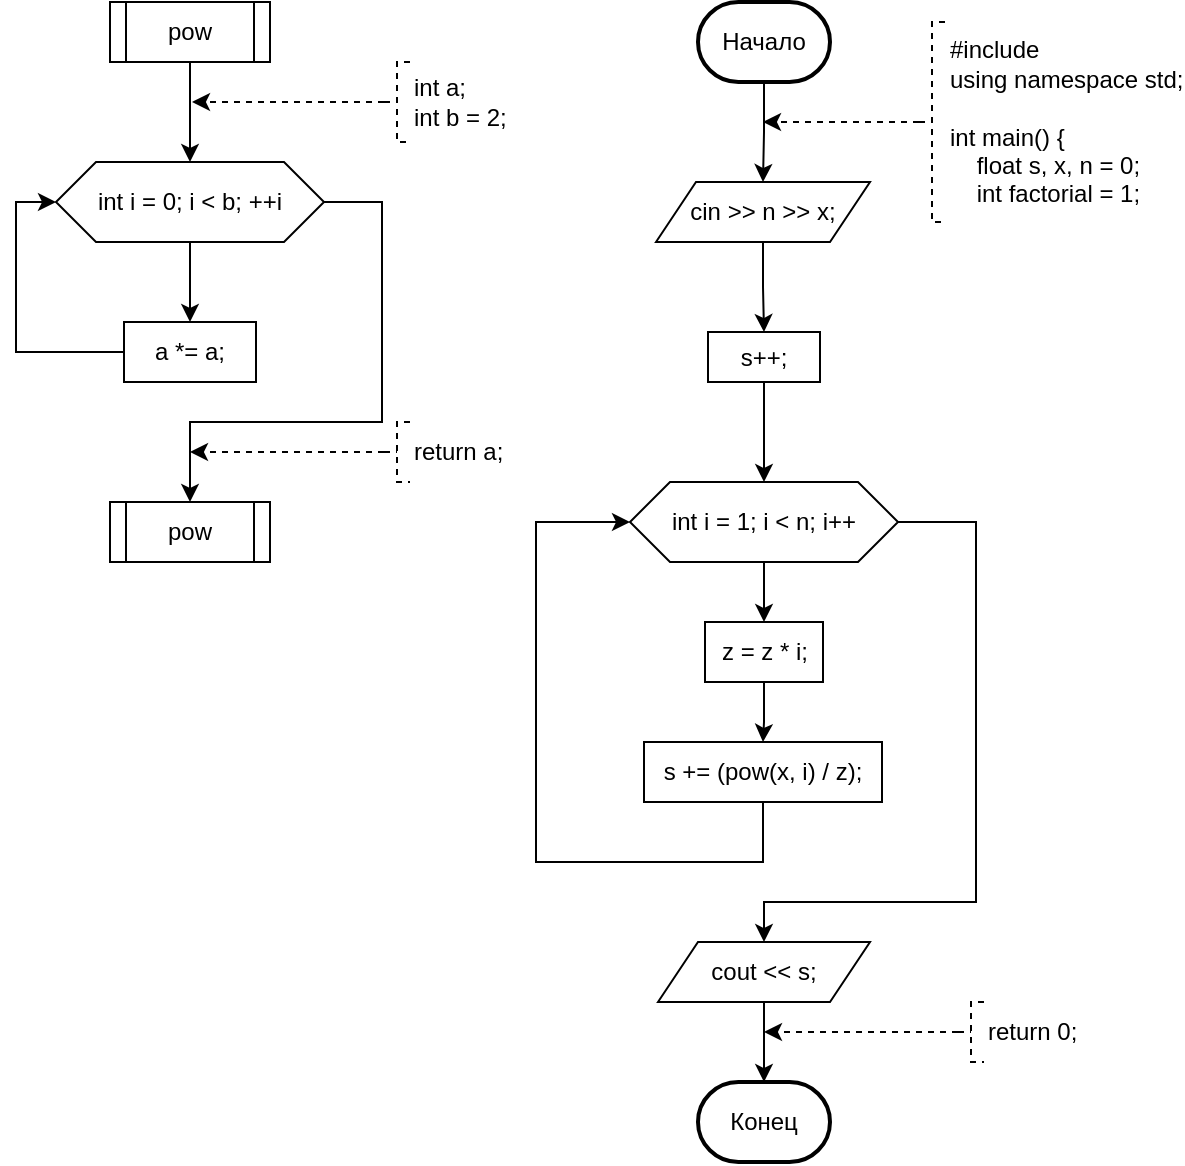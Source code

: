 <mxfile version="15.7.3" type="google"><diagram id="T4z6TxS1B3l2ioMV5OB9" name="Страница 1"><mxGraphModel dx="1032" dy="490" grid="1" gridSize="10" guides="1" tooltips="1" connect="1" arrows="1" fold="1" page="1" pageScale="1" pageWidth="827" pageHeight="1169" math="0" shadow="0"><root><mxCell id="0"/><mxCell id="1" parent="0"/><mxCell id="NW7LCr20rCGmhtuCMaH--19" style="edgeStyle=orthogonalEdgeStyle;rounded=0;orthogonalLoop=1;jettySize=auto;html=1;entryX=0.5;entryY=0;entryDx=0;entryDy=0;" edge="1" parent="1" source="NW7LCr20rCGmhtuCMaH--1" target="NW7LCr20rCGmhtuCMaH--3"><mxGeometry relative="1" as="geometry"/></mxCell><mxCell id="NW7LCr20rCGmhtuCMaH--1" value="pow" style="shape=process;whiteSpace=wrap;html=1;backgroundOutline=1;" vertex="1" parent="1"><mxGeometry x="87" y="40" width="80" height="30" as="geometry"/></mxCell><mxCell id="NW7LCr20rCGmhtuCMaH--17" value="" style="edgeStyle=orthogonalEdgeStyle;rounded=0;orthogonalLoop=1;jettySize=auto;html=1;" edge="1" parent="1" source="NW7LCr20rCGmhtuCMaH--3" target="NW7LCr20rCGmhtuCMaH--16"><mxGeometry relative="1" as="geometry"/></mxCell><mxCell id="NW7LCr20rCGmhtuCMaH--22" style="edgeStyle=orthogonalEdgeStyle;rounded=0;orthogonalLoop=1;jettySize=auto;html=1;entryX=0.5;entryY=0;entryDx=0;entryDy=0;" edge="1" parent="1" source="NW7LCr20rCGmhtuCMaH--3" target="NW7LCr20rCGmhtuCMaH--21"><mxGeometry relative="1" as="geometry"><Array as="points"><mxPoint x="223" y="140"/><mxPoint x="223" y="250"/><mxPoint x="127" y="250"/></Array></mxGeometry></mxCell><mxCell id="NW7LCr20rCGmhtuCMaH--3" value="int i = 0; i &lt; b; ++i" style="shape=hexagon;perimeter=hexagonPerimeter2;whiteSpace=wrap;html=1;fixedSize=1;" vertex="1" parent="1"><mxGeometry x="60" y="120" width="134" height="40" as="geometry"/></mxCell><mxCell id="NW7LCr20rCGmhtuCMaH--18" style="edgeStyle=orthogonalEdgeStyle;rounded=0;orthogonalLoop=1;jettySize=auto;html=1;entryX=0;entryY=0.5;entryDx=0;entryDy=0;" edge="1" parent="1" source="NW7LCr20rCGmhtuCMaH--16" target="NW7LCr20rCGmhtuCMaH--3"><mxGeometry relative="1" as="geometry"><Array as="points"><mxPoint x="40" y="215"/><mxPoint x="40" y="140"/></Array></mxGeometry></mxCell><mxCell id="NW7LCr20rCGmhtuCMaH--16" value="a *= a;" style="whiteSpace=wrap;html=1;" vertex="1" parent="1"><mxGeometry x="94" y="200" width="66" height="30" as="geometry"/></mxCell><mxCell id="NW7LCr20rCGmhtuCMaH--21" value="pow" style="shape=process;whiteSpace=wrap;html=1;backgroundOutline=1;" vertex="1" parent="1"><mxGeometry x="87" y="290" width="80" height="30" as="geometry"/></mxCell><mxCell id="NW7LCr20rCGmhtuCMaH--23" style="edgeStyle=orthogonalEdgeStyle;rounded=0;orthogonalLoop=1;jettySize=auto;html=1;exitX=0;exitY=0.5;exitDx=0;exitDy=0;exitPerimeter=0;dashed=1;" edge="1" parent="1" source="NW7LCr20rCGmhtuCMaH--24"><mxGeometry relative="1" as="geometry"><mxPoint x="127" y="265" as="targetPoint"/><mxPoint x="217" y="340" as="sourcePoint"/></mxGeometry></mxCell><mxCell id="NW7LCr20rCGmhtuCMaH--24" value="return a;" style="strokeWidth=1;html=1;shape=mxgraph.flowchart.annotation_2;align=left;labelPosition=right;pointerEvents=1;dashed=1;" vertex="1" parent="1"><mxGeometry x="224" y="250" width="13" height="30" as="geometry"/></mxCell><mxCell id="NW7LCr20rCGmhtuCMaH--25" style="edgeStyle=orthogonalEdgeStyle;rounded=0;orthogonalLoop=1;jettySize=auto;html=1;dashed=1;" edge="1" parent="1" source="NW7LCr20rCGmhtuCMaH--26"><mxGeometry relative="1" as="geometry"><mxPoint x="128" y="90" as="targetPoint"/><Array as="points"><mxPoint x="198" y="90"/><mxPoint x="198" y="90"/></Array></mxGeometry></mxCell><mxCell id="NW7LCr20rCGmhtuCMaH--26" value="int a;&lt;br&gt;int b = 2;" style="strokeWidth=1;html=1;shape=mxgraph.flowchart.annotation_2;align=left;labelPosition=right;pointerEvents=1;dashed=1;" vertex="1" parent="1"><mxGeometry x="224" y="70" width="13" height="40" as="geometry"/></mxCell><mxCell id="NW7LCr20rCGmhtuCMaH--27" style="edgeStyle=orthogonalEdgeStyle;rounded=0;orthogonalLoop=1;jettySize=auto;html=1;entryX=0.5;entryY=0;entryDx=0;entryDy=0;exitX=0.5;exitY=1;exitDx=0;exitDy=0;exitPerimeter=0;" edge="1" parent="1" source="NW7LCr20rCGmhtuCMaH--28" target="NW7LCr20rCGmhtuCMaH--29"><mxGeometry relative="1" as="geometry"><mxPoint x="404" y="80" as="sourcePoint"/><Array as="points"/></mxGeometry></mxCell><mxCell id="NW7LCr20rCGmhtuCMaH--28" value="Начало" style="strokeWidth=2;html=1;shape=mxgraph.flowchart.terminator;whiteSpace=wrap;" vertex="1" parent="1"><mxGeometry x="381" y="40" width="66" height="40" as="geometry"/></mxCell><mxCell id="NW7LCr20rCGmhtuCMaH--33" style="edgeStyle=orthogonalEdgeStyle;rounded=0;orthogonalLoop=1;jettySize=auto;html=1;entryX=0.5;entryY=0;entryDx=0;entryDy=0;" edge="1" parent="1" source="NW7LCr20rCGmhtuCMaH--29" target="NW7LCr20rCGmhtuCMaH--32"><mxGeometry relative="1" as="geometry"/></mxCell><mxCell id="NW7LCr20rCGmhtuCMaH--29" value="cin &gt;&gt; n &gt;&gt; x;" style="shape=parallelogram;perimeter=parallelogramPerimeter;whiteSpace=wrap;html=1;fixedSize=1;" vertex="1" parent="1"><mxGeometry x="360" y="130" width="107" height="30" as="geometry"/></mxCell><mxCell id="NW7LCr20rCGmhtuCMaH--30" style="edgeStyle=orthogonalEdgeStyle;rounded=0;orthogonalLoop=1;jettySize=auto;html=1;dashed=1;" edge="1" parent="1" source="NW7LCr20rCGmhtuCMaH--31"><mxGeometry relative="1" as="geometry"><mxPoint x="413.5" y="100.0" as="targetPoint"/><Array as="points"><mxPoint x="465.5" y="100"/><mxPoint x="465.5" y="100"/></Array></mxGeometry></mxCell><mxCell id="NW7LCr20rCGmhtuCMaH--31" value="#include &lt;br&gt;using namespace std;&lt;br&gt;&lt;br&gt;int main() {&lt;br&gt;&amp;nbsp; &amp;nbsp; float s, x, n = 0;&lt;br&gt;&amp;nbsp; &amp;nbsp; int factorial = 1;" style="strokeWidth=1;html=1;shape=mxgraph.flowchart.annotation_2;align=left;labelPosition=right;pointerEvents=1;dashed=1;" vertex="1" parent="1"><mxGeometry x="491.5" y="50" width="13" height="100" as="geometry"/></mxCell><mxCell id="NW7LCr20rCGmhtuCMaH--49" style="edgeStyle=orthogonalEdgeStyle;rounded=0;orthogonalLoop=1;jettySize=auto;html=1;entryX=0.5;entryY=0;entryDx=0;entryDy=0;" edge="1" parent="1" source="NW7LCr20rCGmhtuCMaH--32" target="NW7LCr20rCGmhtuCMaH--36"><mxGeometry relative="1" as="geometry"/></mxCell><mxCell id="NW7LCr20rCGmhtuCMaH--32" value="s++;" style="rounded=0;whiteSpace=wrap;html=1;" vertex="1" parent="1"><mxGeometry x="386" y="205" width="56" height="25" as="geometry"/></mxCell><mxCell id="NW7LCr20rCGmhtuCMaH--51" value="" style="edgeStyle=orthogonalEdgeStyle;rounded=0;orthogonalLoop=1;jettySize=auto;html=1;" edge="1" parent="1" source="NW7LCr20rCGmhtuCMaH--36" target="NW7LCr20rCGmhtuCMaH--50"><mxGeometry relative="1" as="geometry"/></mxCell><mxCell id="NW7LCr20rCGmhtuCMaH--58" style="edgeStyle=orthogonalEdgeStyle;rounded=0;orthogonalLoop=1;jettySize=auto;html=1;entryX=0.5;entryY=0;entryDx=0;entryDy=0;" edge="1" parent="1" source="NW7LCr20rCGmhtuCMaH--36" target="NW7LCr20rCGmhtuCMaH--57"><mxGeometry relative="1" as="geometry"><Array as="points"><mxPoint x="520" y="300"/><mxPoint x="520" y="490"/><mxPoint x="414" y="490"/></Array></mxGeometry></mxCell><mxCell id="NW7LCr20rCGmhtuCMaH--36" value="int i = 1; i &lt; n; i++" style="shape=hexagon;perimeter=hexagonPerimeter2;whiteSpace=wrap;html=1;fixedSize=1;" vertex="1" parent="1"><mxGeometry x="347" y="280" width="134" height="40" as="geometry"/></mxCell><mxCell id="NW7LCr20rCGmhtuCMaH--55" value="" style="edgeStyle=orthogonalEdgeStyle;rounded=0;orthogonalLoop=1;jettySize=auto;html=1;" edge="1" parent="1" source="NW7LCr20rCGmhtuCMaH--50" target="NW7LCr20rCGmhtuCMaH--54"><mxGeometry relative="1" as="geometry"/></mxCell><mxCell id="NW7LCr20rCGmhtuCMaH--50" value="z = z * i;" style="whiteSpace=wrap;html=1;" vertex="1" parent="1"><mxGeometry x="384.5" y="350" width="59" height="30" as="geometry"/></mxCell><mxCell id="NW7LCr20rCGmhtuCMaH--56" style="edgeStyle=orthogonalEdgeStyle;rounded=0;orthogonalLoop=1;jettySize=auto;html=1;entryX=0;entryY=0.5;entryDx=0;entryDy=0;" edge="1" parent="1" source="NW7LCr20rCGmhtuCMaH--54" target="NW7LCr20rCGmhtuCMaH--36"><mxGeometry relative="1" as="geometry"><Array as="points"><mxPoint x="414" y="470"/><mxPoint x="300" y="470"/><mxPoint x="300" y="300"/></Array></mxGeometry></mxCell><mxCell id="NW7LCr20rCGmhtuCMaH--54" value="s += (pow(x, i) / z);" style="whiteSpace=wrap;html=1;" vertex="1" parent="1"><mxGeometry x="354" y="410" width="119" height="30" as="geometry"/></mxCell><mxCell id="NW7LCr20rCGmhtuCMaH--57" value="cout &lt;&lt; s;" style="shape=parallelogram;perimeter=parallelogramPerimeter;whiteSpace=wrap;html=1;fixedSize=1;" vertex="1" parent="1"><mxGeometry x="361" y="510" width="106" height="30" as="geometry"/></mxCell><mxCell id="NW7LCr20rCGmhtuCMaH--59" style="edgeStyle=orthogonalEdgeStyle;rounded=0;orthogonalLoop=1;jettySize=auto;html=1;entryX=0.5;entryY=0;entryDx=0;entryDy=0;entryPerimeter=0;fontSize=15;exitX=0.5;exitY=1;exitDx=0;exitDy=0;" edge="1" parent="1" target="NW7LCr20rCGmhtuCMaH--60" source="NW7LCr20rCGmhtuCMaH--57"><mxGeometry relative="1" as="geometry"><mxPoint x="424" y="655" as="sourcePoint"/></mxGeometry></mxCell><mxCell id="NW7LCr20rCGmhtuCMaH--60" value="Конец" style="strokeWidth=2;html=1;shape=mxgraph.flowchart.terminator;whiteSpace=wrap;" vertex="1" parent="1"><mxGeometry x="381" y="580" width="66" height="40" as="geometry"/></mxCell><mxCell id="NW7LCr20rCGmhtuCMaH--61" style="edgeStyle=orthogonalEdgeStyle;rounded=0;orthogonalLoop=1;jettySize=auto;html=1;exitX=0;exitY=0.5;exitDx=0;exitDy=0;exitPerimeter=0;dashed=1;" edge="1" parent="1" source="NW7LCr20rCGmhtuCMaH--62"><mxGeometry relative="1" as="geometry"><mxPoint x="414" y="555" as="targetPoint"/><mxPoint x="504" y="630" as="sourcePoint"/></mxGeometry></mxCell><mxCell id="NW7LCr20rCGmhtuCMaH--62" value="return 0;" style="strokeWidth=1;html=1;shape=mxgraph.flowchart.annotation_2;align=left;labelPosition=right;pointerEvents=1;dashed=1;" vertex="1" parent="1"><mxGeometry x="511" y="540" width="13" height="30" as="geometry"/></mxCell></root></mxGraphModel></diagram></mxfile>